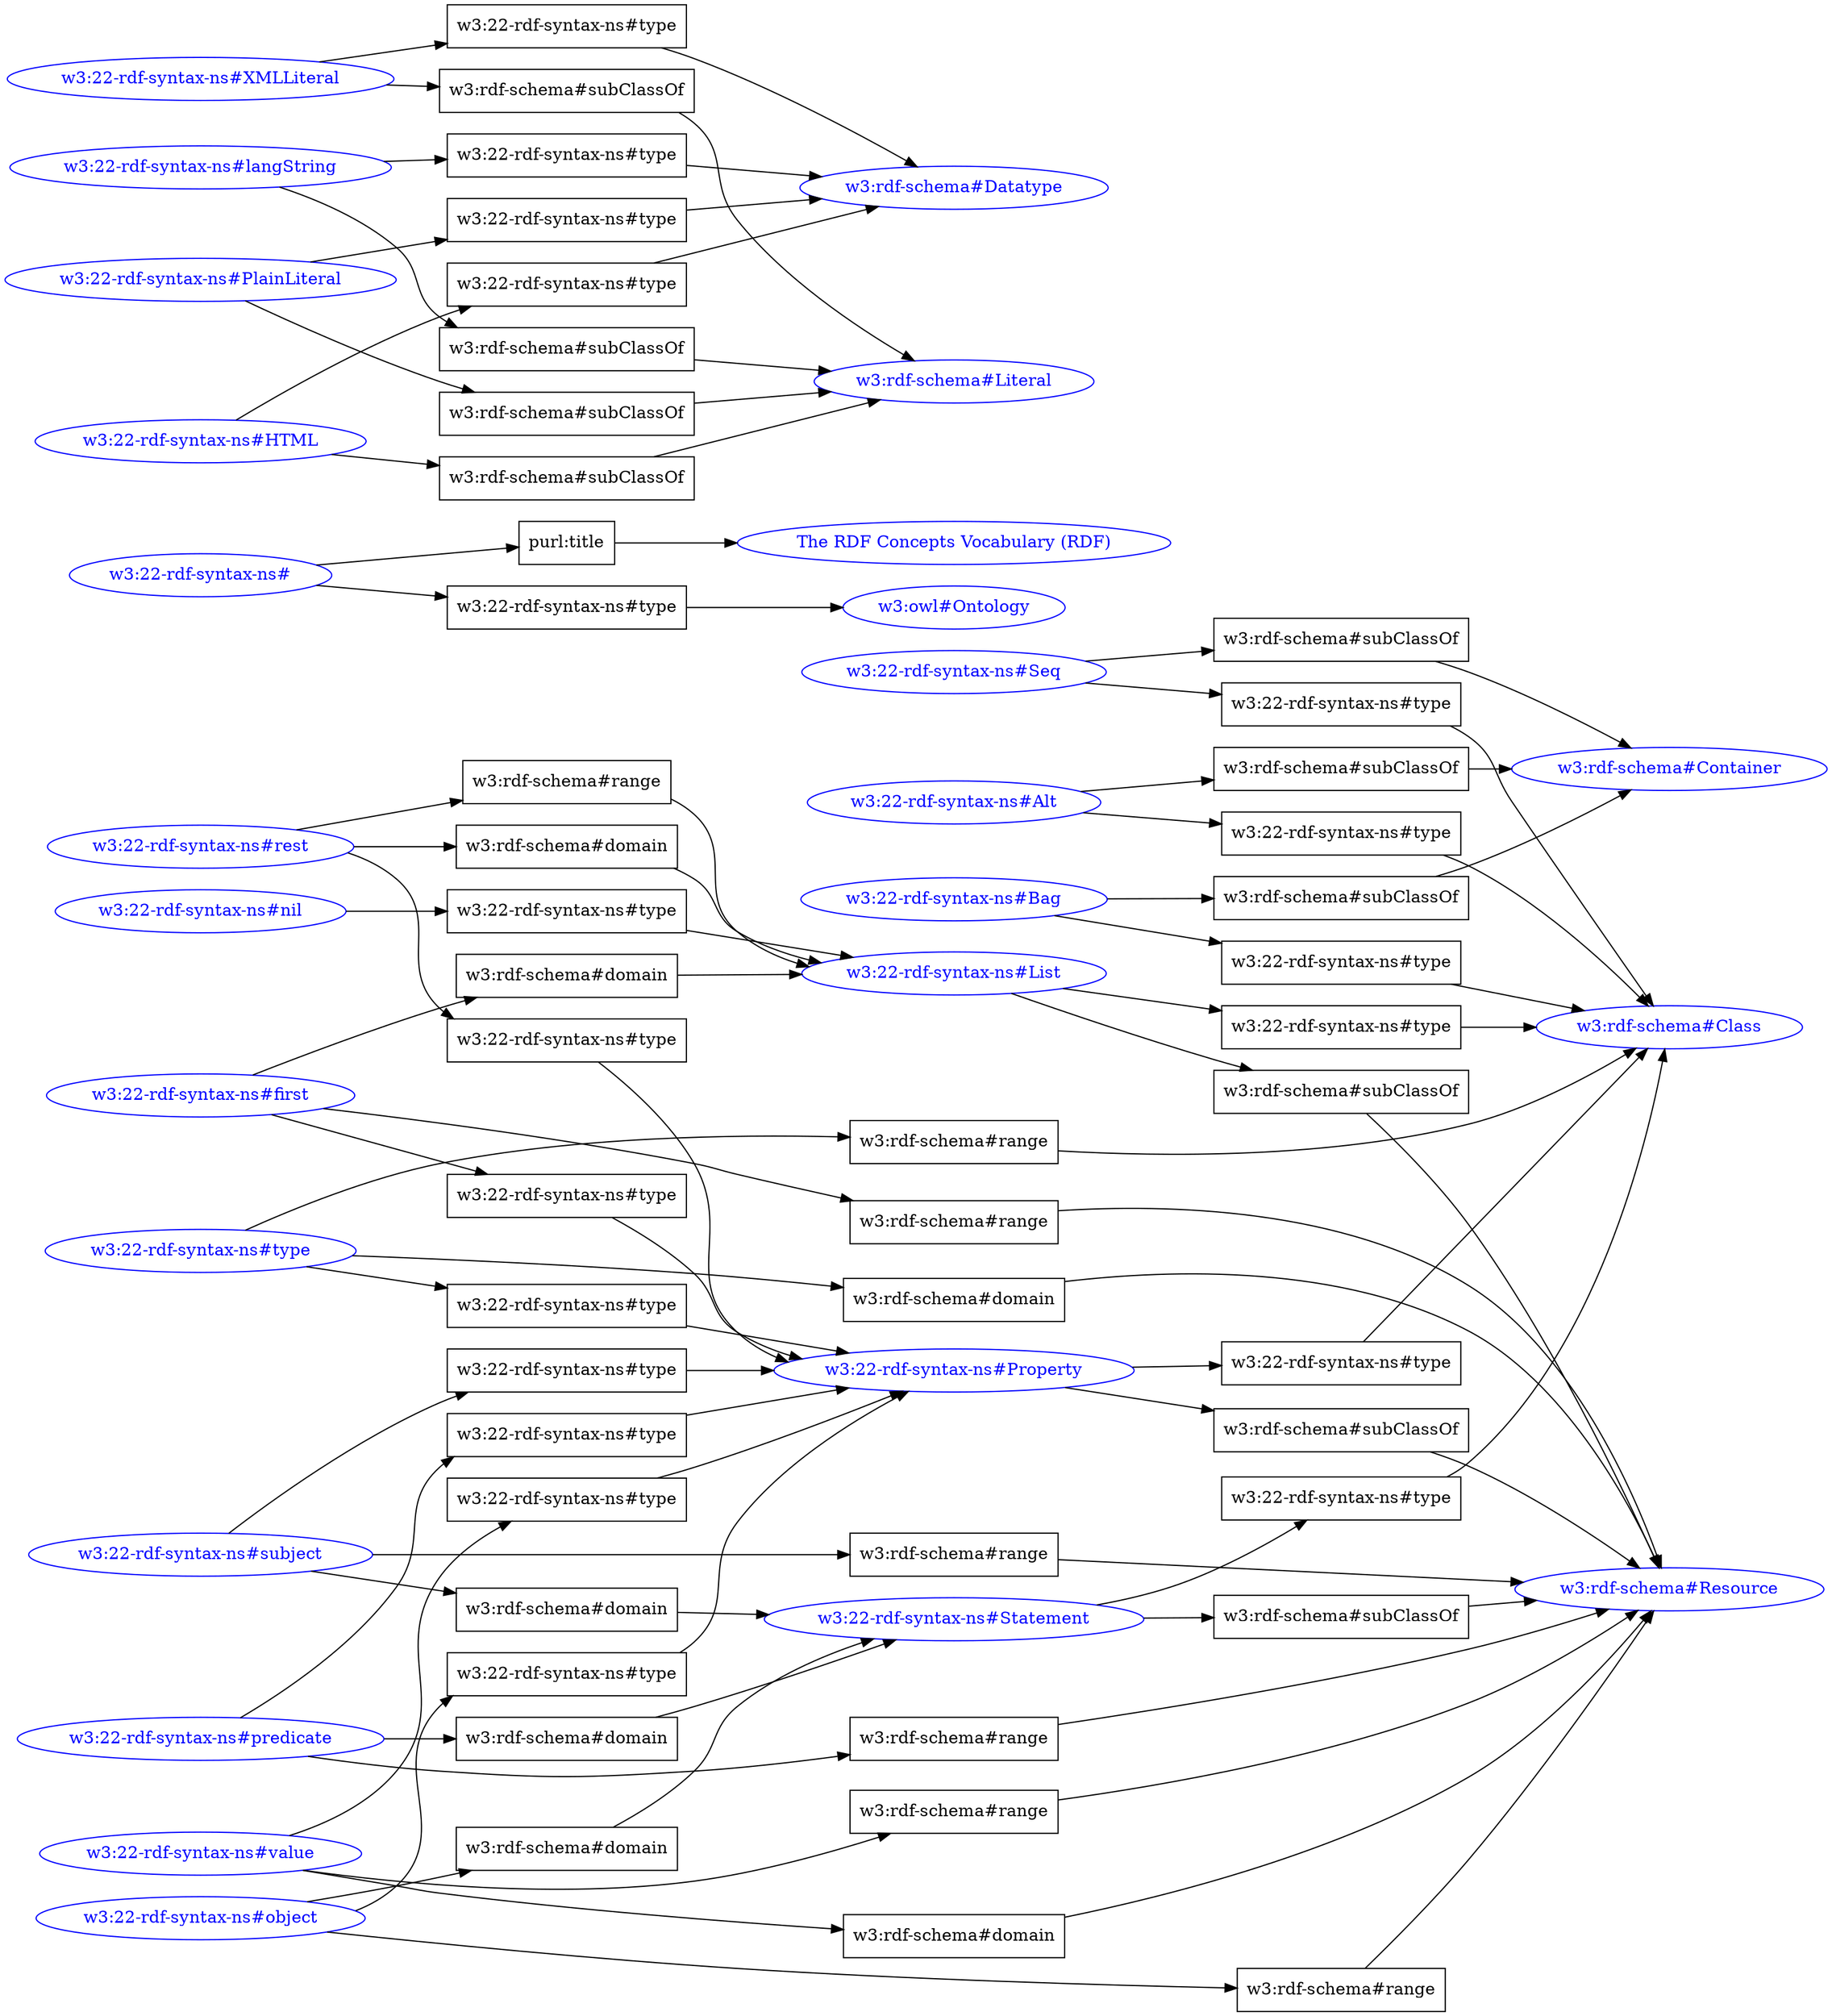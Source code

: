 // test_a4
digraph {
	graph [rankdir=LR]
	"42106510-6d80-11e9-b568-20689dd700af" [label="w3:22-rdf-syntax-ns#Bag" color=blue fontcolor=blue]
	"421060c4-6d80-11e9-b568-20689dd700af" [label="w3:22-rdf-syntax-ns#" color=blue fontcolor=blue]
	"42107b90-6d80-11e9-b568-20689dd700af" [label="w3:22-rdf-syntax-ns#Alt" color=blue fontcolor=blue]
	"4210aba6-6d80-11e9-b568-20689dd700af" [label="w3:22-rdf-syntax-ns#PlainLiteral" color=blue fontcolor=blue]
	"4210735c-6d80-11e9-b568-20689dd700af" [label="w3:22-rdf-syntax-ns#Statement" color=blue fontcolor=blue]
	"4210776c-6d80-11e9-b568-20689dd700af" [label="w3:22-rdf-syntax-ns#Seq" color=blue fontcolor=blue]
	"42106218-6d80-11e9-b568-20689dd700af" [label="The RDF Concepts Vocabulary (RDF)" color=blue fontcolor=blue]
	"42106646-6d80-11e9-b568-20689dd700af" [label="w3:rdf-schema#Class" color=blue fontcolor=blue]
	"4210703c-6d80-11e9-b568-20689dd700af" [label="w3:owl#Ontology" color=blue fontcolor=blue]
	"421096e8-6d80-11e9-b568-20689dd700af" [label="w3:22-rdf-syntax-ns#List" color=blue fontcolor=blue]
	"4210bb00-6d80-11e9-b568-20689dd700af" [label="w3:22-rdf-syntax-ns#langString" color=blue fontcolor=blue]
	"4210a304-6d80-11e9-b568-20689dd700af" [label="w3:22-rdf-syntax-ns#HTML" color=blue fontcolor=blue]
	"42106a7e-6d80-11e9-b568-20689dd700af" [label="w3:22-rdf-syntax-ns#Property" color=blue fontcolor=blue]
	"4210a5fc-6d80-11e9-b568-20689dd700af" [label="w3:22-rdf-syntax-ns#first" color=blue fontcolor=blue]
	"42105d5e-6d80-11e9-b568-20689dd700af" [label="w3:rdf-schema#Datatype" color=blue fontcolor=blue]
	"4210c0dc-6d80-11e9-b568-20689dd700af" [label="w3:22-rdf-syntax-ns#nil" color=blue fontcolor=blue]
	"421078a2-6d80-11e9-b568-20689dd700af" [label="w3:rdf-schema#Container" color=blue fontcolor=blue]
	"4210a02a-6d80-11e9-b568-20689dd700af" [label="w3:22-rdf-syntax-ns#type" color=blue fontcolor=blue]
	"4210d356-6d80-11e9-b568-20689dd700af" [label="w3:22-rdf-syntax-ns#value" color=blue fontcolor=blue]
	"42107488-6d80-11e9-b568-20689dd700af" [label="w3:rdf-schema#Resource" color=blue fontcolor=blue]
	"42105b60-6d80-11e9-b568-20689dd700af" [label="w3:22-rdf-syntax-ns#XMLLiteral" color=blue fontcolor=blue]
	"4210b1b4-6d80-11e9-b568-20689dd700af" [label="w3:22-rdf-syntax-ns#object" color=blue fontcolor=blue]
	"42108ce8-6d80-11e9-b568-20689dd700af" [label="w3:22-rdf-syntax-ns#rest" color=blue fontcolor=blue]
	"4210a9da-6d80-11e9-b568-20689dd700af" [label="w3:rdf-schema#Literal" color=blue fontcolor=blue]
	"4210878e-6d80-11e9-b568-20689dd700af" [label="w3:22-rdf-syntax-ns#predicate" color=blue fontcolor=blue]
	"42106948-6d80-11e9-b568-20689dd700af" [label="w3:22-rdf-syntax-ns#subject" color=blue fontcolor=blue]
	"42105ea8-6d80-11e9-b568-20689dd700af" [label="w3:22-rdf-syntax-ns#type" shape=box]
	"42105b60-6d80-11e9-b568-20689dd700af" -> "42105ea8-6d80-11e9-b568-20689dd700af"
	"42105ea8-6d80-11e9-b568-20689dd700af" -> "42105d5e-6d80-11e9-b568-20689dd700af"
	"42109bfc-6d80-11e9-b568-20689dd700af" [label="w3:rdf-schema#subClassOf" shape=box]
	"421096e8-6d80-11e9-b568-20689dd700af" -> "42109bfc-6d80-11e9-b568-20689dd700af"
	"42109bfc-6d80-11e9-b568-20689dd700af" -> "42107488-6d80-11e9-b568-20689dd700af"
	"4210a4d0-6d80-11e9-b568-20689dd700af" [label="w3:22-rdf-syntax-ns#type" shape=box]
	"4210a304-6d80-11e9-b568-20689dd700af" -> "4210a4d0-6d80-11e9-b568-20689dd700af"
	"4210a4d0-6d80-11e9-b568-20689dd700af" -> "42105d5e-6d80-11e9-b568-20689dd700af"
	"421075aa-6d80-11e9-b568-20689dd700af" [label="w3:rdf-schema#subClassOf" shape=box]
	"4210735c-6d80-11e9-b568-20689dd700af" -> "421075aa-6d80-11e9-b568-20689dd700af"
	"421075aa-6d80-11e9-b568-20689dd700af" -> "42107488-6d80-11e9-b568-20689dd700af"
	"421098be-6d80-11e9-b568-20689dd700af" [label="w3:22-rdf-syntax-ns#type" shape=box]
	"421096e8-6d80-11e9-b568-20689dd700af" -> "421098be-6d80-11e9-b568-20689dd700af"
	"421098be-6d80-11e9-b568-20689dd700af" -> "42106646-6d80-11e9-b568-20689dd700af"
	"4210b9e8-6d80-11e9-b568-20689dd700af" [label="w3:rdf-schema#domain" shape=box]
	"42108ce8-6d80-11e9-b568-20689dd700af" -> "4210b9e8-6d80-11e9-b568-20689dd700af"
	"4210b9e8-6d80-11e9-b568-20689dd700af" -> "421096e8-6d80-11e9-b568-20689dd700af"
	"4210d860-6d80-11e9-b568-20689dd700af" [label="w3:22-rdf-syntax-ns#type" shape=box]
	"4210735c-6d80-11e9-b568-20689dd700af" -> "4210d860-6d80-11e9-b568-20689dd700af"
	"4210d860-6d80-11e9-b568-20689dd700af" -> "42106646-6d80-11e9-b568-20689dd700af"
	"4210df2c-6d80-11e9-b568-20689dd700af" [label="w3:rdf-schema#domain" shape=box]
	"4210b1b4-6d80-11e9-b568-20689dd700af" -> "4210df2c-6d80-11e9-b568-20689dd700af"
	"4210df2c-6d80-11e9-b568-20689dd700af" -> "4210735c-6d80-11e9-b568-20689dd700af"
	"4210ad72-6d80-11e9-b568-20689dd700af" [label="w3:22-rdf-syntax-ns#type" shape=box]
	"4210aba6-6d80-11e9-b568-20689dd700af" -> "4210ad72-6d80-11e9-b568-20689dd700af"
	"4210ad72-6d80-11e9-b568-20689dd700af" -> "42105d5e-6d80-11e9-b568-20689dd700af"
	"4210cf0a-6d80-11e9-b568-20689dd700af" [label="w3:rdf-schema#domain" shape=box]
	"42106948-6d80-11e9-b568-20689dd700af" -> "4210cf0a-6d80-11e9-b568-20689dd700af"
	"4210cf0a-6d80-11e9-b568-20689dd700af" -> "4210735c-6d80-11e9-b568-20689dd700af"
	"4210ed14-6d80-11e9-b568-20689dd700af" [label="w3:rdf-schema#range" shape=box]
	"4210d356-6d80-11e9-b568-20689dd700af" -> "4210ed14-6d80-11e9-b568-20689dd700af"
	"4210ed14-6d80-11e9-b568-20689dd700af" -> "42107488-6d80-11e9-b568-20689dd700af"
	"4210dba8-6d80-11e9-b568-20689dd700af" [label="w3:rdf-schema#range" shape=box]
	"4210a02a-6d80-11e9-b568-20689dd700af" -> "4210dba8-6d80-11e9-b568-20689dd700af"
	"4210dba8-6d80-11e9-b568-20689dd700af" -> "42106646-6d80-11e9-b568-20689dd700af"
	"421095bc-6d80-11e9-b568-20689dd700af" [label="w3:22-rdf-syntax-ns#type" shape=box]
	"42107b90-6d80-11e9-b568-20689dd700af" -> "421095bc-6d80-11e9-b568-20689dd700af"
	"421095bc-6d80-11e9-b568-20689dd700af" -> "42106646-6d80-11e9-b568-20689dd700af"
	"4210d248-6d80-11e9-b568-20689dd700af" [label="w3:22-rdf-syntax-ns#type" shape=box]
	"4210b1b4-6d80-11e9-b568-20689dd700af" -> "4210d248-6d80-11e9-b568-20689dd700af"
	"4210d248-6d80-11e9-b568-20689dd700af" -> "42106a7e-6d80-11e9-b568-20689dd700af"
	"42109f1c-6d80-11e9-b568-20689dd700af" [label="w3:rdf-schema#subClassOf" shape=box]
	"42106a7e-6d80-11e9-b568-20689dd700af" -> "42109f1c-6d80-11e9-b568-20689dd700af"
	"42109f1c-6d80-11e9-b568-20689dd700af" -> "42107488-6d80-11e9-b568-20689dd700af"
	"4210aa98-6d80-11e9-b568-20689dd700af" [label="w3:rdf-schema#subClassOf" shape=box]
	"42105b60-6d80-11e9-b568-20689dd700af" -> "4210aa98-6d80-11e9-b568-20689dd700af"
	"4210aa98-6d80-11e9-b568-20689dd700af" -> "4210a9da-6d80-11e9-b568-20689dd700af"
	"4210bfce-6d80-11e9-b568-20689dd700af" [label="w3:rdf-schema#domain" shape=box]
	"4210a02a-6d80-11e9-b568-20689dd700af" -> "4210bfce-6d80-11e9-b568-20689dd700af"
	"4210bfce-6d80-11e9-b568-20689dd700af" -> "42107488-6d80-11e9-b568-20689dd700af"
	"42108ac2-6d80-11e9-b568-20689dd700af" [label="w3:rdf-schema#domain" shape=box]
	"4210878e-6d80-11e9-b568-20689dd700af" -> "42108ac2-6d80-11e9-b568-20689dd700af"
	"42108ac2-6d80-11e9-b568-20689dd700af" -> "4210735c-6d80-11e9-b568-20689dd700af"
	"4210d536-6d80-11e9-b568-20689dd700af" [label="w3:22-rdf-syntax-ns#type" shape=box]
	"4210d356-6d80-11e9-b568-20689dd700af" -> "4210d536-6d80-11e9-b568-20689dd700af"
	"4210d536-6d80-11e9-b568-20689dd700af" -> "42106a7e-6d80-11e9-b568-20689dd700af"
	"4210f750-6d80-11e9-b568-20689dd700af" [label="w3:rdf-schema#subClassOf" shape=box]
	"4210a304-6d80-11e9-b568-20689dd700af" -> "4210f750-6d80-11e9-b568-20689dd700af"
	"4210f750-6d80-11e9-b568-20689dd700af" -> "4210a9da-6d80-11e9-b568-20689dd700af"
	"4210bcb8-6d80-11e9-b568-20689dd700af" [label="w3:22-rdf-syntax-ns#type" shape=box]
	"4210bb00-6d80-11e9-b568-20689dd700af" -> "4210bcb8-6d80-11e9-b568-20689dd700af"
	"4210bcb8-6d80-11e9-b568-20689dd700af" -> "42105d5e-6d80-11e9-b568-20689dd700af"
	"4210b38a-6d80-11e9-b568-20689dd700af" [label="w3:rdf-schema#range" shape=box]
	"4210b1b4-6d80-11e9-b568-20689dd700af" -> "4210b38a-6d80-11e9-b568-20689dd700af"
	"4210b38a-6d80-11e9-b568-20689dd700af" -> "42107488-6d80-11e9-b568-20689dd700af"
	"42107ee2-6d80-11e9-b568-20689dd700af" [label="w3:rdf-schema#subClassOf" shape=box]
	"42107b90-6d80-11e9-b568-20689dd700af" -> "42107ee2-6d80-11e9-b568-20689dd700af"
	"42107ee2-6d80-11e9-b568-20689dd700af" -> "421078a2-6d80-11e9-b568-20689dd700af"
	"42106be6-6d80-11e9-b568-20689dd700af" [label="w3:22-rdf-syntax-ns#type" shape=box]
	"42106948-6d80-11e9-b568-20689dd700af" -> "42106be6-6d80-11e9-b568-20689dd700af"
	"42106be6-6d80-11e9-b568-20689dd700af" -> "42106a7e-6d80-11e9-b568-20689dd700af"
	"4210857c-6d80-11e9-b568-20689dd700af" [label="w3:22-rdf-syntax-ns#type" shape=box]
	"42106a7e-6d80-11e9-b568-20689dd700af" -> "4210857c-6d80-11e9-b568-20689dd700af"
	"4210857c-6d80-11e9-b568-20689dd700af" -> "42106646-6d80-11e9-b568-20689dd700af"
	"4210634e-6d80-11e9-b568-20689dd700af" [label="purl:title" shape=box]
	"421060c4-6d80-11e9-b568-20689dd700af" -> "4210634e-6d80-11e9-b568-20689dd700af"
	"4210634e-6d80-11e9-b568-20689dd700af" -> "42106218-6d80-11e9-b568-20689dd700af"
	"4210f084-6d80-11e9-b568-20689dd700af" [label="w3:22-rdf-syntax-ns#type" shape=box]
	"4210776c-6d80-11e9-b568-20689dd700af" -> "4210f084-6d80-11e9-b568-20689dd700af"
	"4210f084-6d80-11e9-b568-20689dd700af" -> "42106646-6d80-11e9-b568-20689dd700af"
	"4210a7c8-6d80-11e9-b568-20689dd700af" [label="w3:rdf-schema#domain" shape=box]
	"4210a5fc-6d80-11e9-b568-20689dd700af" -> "4210a7c8-6d80-11e9-b568-20689dd700af"
	"4210a7c8-6d80-11e9-b568-20689dd700af" -> "421096e8-6d80-11e9-b568-20689dd700af"
	"4210c29e-6d80-11e9-b568-20689dd700af" [label="w3:22-rdf-syntax-ns#type" shape=box]
	"4210c0dc-6d80-11e9-b568-20689dd700af" -> "4210c29e-6d80-11e9-b568-20689dd700af"
	"4210c29e-6d80-11e9-b568-20689dd700af" -> "421096e8-6d80-11e9-b568-20689dd700af"
	"4210c5c8-6d80-11e9-b568-20689dd700af" [label="w3:rdf-schema#range" shape=box]
	"42106948-6d80-11e9-b568-20689dd700af" -> "4210c5c8-6d80-11e9-b568-20689dd700af"
	"4210c5c8-6d80-11e9-b568-20689dd700af" -> "42107488-6d80-11e9-b568-20689dd700af"
	"421071ae-6d80-11e9-b568-20689dd700af" [label="w3:22-rdf-syntax-ns#type" shape=box]
	"421060c4-6d80-11e9-b568-20689dd700af" -> "421071ae-6d80-11e9-b568-20689dd700af"
	"421071ae-6d80-11e9-b568-20689dd700af" -> "4210703c-6d80-11e9-b568-20689dd700af"
	"421079ce-6d80-11e9-b568-20689dd700af" [label="w3:rdf-schema#subClassOf" shape=box]
	"4210776c-6d80-11e9-b568-20689dd700af" -> "421079ce-6d80-11e9-b568-20689dd700af"
	"421079ce-6d80-11e9-b568-20689dd700af" -> "421078a2-6d80-11e9-b568-20689dd700af"
	"4210b0a6-6d80-11e9-b568-20689dd700af" [label="w3:rdf-schema#subClassOf" shape=box]
	"4210aba6-6d80-11e9-b568-20689dd700af" -> "4210b0a6-6d80-11e9-b568-20689dd700af"
	"4210b0a6-6d80-11e9-b568-20689dd700af" -> "4210a9da-6d80-11e9-b568-20689dd700af"
	"42109030-6d80-11e9-b568-20689dd700af" [label="w3:22-rdf-syntax-ns#type" shape=box]
	"42108ce8-6d80-11e9-b568-20689dd700af" -> "42109030-6d80-11e9-b568-20689dd700af"
	"42109030-6d80-11e9-b568-20689dd700af" -> "42106a7e-6d80-11e9-b568-20689dd700af"
	"4210b6d2-6d80-11e9-b568-20689dd700af" [label="w3:rdf-schema#range" shape=box]
	"4210a5fc-6d80-11e9-b568-20689dd700af" -> "4210b6d2-6d80-11e9-b568-20689dd700af"
	"4210b6d2-6d80-11e9-b568-20689dd700af" -> "42107488-6d80-11e9-b568-20689dd700af"
	"4210fab6-6d80-11e9-b568-20689dd700af" [label="w3:22-rdf-syntax-ns#type" shape=box]
	"4210878e-6d80-11e9-b568-20689dd700af" -> "4210fab6-6d80-11e9-b568-20689dd700af"
	"4210fab6-6d80-11e9-b568-20689dd700af" -> "42106a7e-6d80-11e9-b568-20689dd700af"
	"4210c8de-6d80-11e9-b568-20689dd700af" [label="w3:rdf-schema#range" shape=box]
	"42108ce8-6d80-11e9-b568-20689dd700af" -> "4210c8de-6d80-11e9-b568-20689dd700af"
	"4210c8de-6d80-11e9-b568-20689dd700af" -> "421096e8-6d80-11e9-b568-20689dd700af"
	"4210e634-6d80-11e9-b568-20689dd700af" [label="w3:rdf-schema#subClassOf" shape=box]
	"42106510-6d80-11e9-b568-20689dd700af" -> "4210e634-6d80-11e9-b568-20689dd700af"
	"4210e634-6d80-11e9-b568-20689dd700af" -> "421078a2-6d80-11e9-b568-20689dd700af"
	"4210e9a4-6d80-11e9-b568-20689dd700af" [label="w3:rdf-schema#range" shape=box]
	"4210878e-6d80-11e9-b568-20689dd700af" -> "4210e9a4-6d80-11e9-b568-20689dd700af"
	"4210e9a4-6d80-11e9-b568-20689dd700af" -> "42107488-6d80-11e9-b568-20689dd700af"
	"4210e2a6-6d80-11e9-b568-20689dd700af" [label="w3:22-rdf-syntax-ns#type" shape=box]
	"4210a5fc-6d80-11e9-b568-20689dd700af" -> "4210e2a6-6d80-11e9-b568-20689dd700af"
	"4210e2a6-6d80-11e9-b568-20689dd700af" -> "42106a7e-6d80-11e9-b568-20689dd700af"
	"4210f3ea-6d80-11e9-b568-20689dd700af" [label="w3:rdf-schema#domain" shape=box]
	"4210d356-6d80-11e9-b568-20689dd700af" -> "4210f3ea-6d80-11e9-b568-20689dd700af"
	"4210f3ea-6d80-11e9-b568-20689dd700af" -> "42107488-6d80-11e9-b568-20689dd700af"
	"4210cbf4-6d80-11e9-b568-20689dd700af" [label="w3:rdf-schema#subClassOf" shape=box]
	"4210bb00-6d80-11e9-b568-20689dd700af" -> "4210cbf4-6d80-11e9-b568-20689dd700af"
	"4210cbf4-6d80-11e9-b568-20689dd700af" -> "4210a9da-6d80-11e9-b568-20689dd700af"
	"4210a1f6-6d80-11e9-b568-20689dd700af" [label="w3:22-rdf-syntax-ns#type" shape=box]
	"4210a02a-6d80-11e9-b568-20689dd700af" -> "4210a1f6-6d80-11e9-b568-20689dd700af"
	"4210a1f6-6d80-11e9-b568-20689dd700af" -> "42106a7e-6d80-11e9-b568-20689dd700af"
	"4210677c-6d80-11e9-b568-20689dd700af" [label="w3:22-rdf-syntax-ns#type" shape=box]
	"42106510-6d80-11e9-b568-20689dd700af" -> "4210677c-6d80-11e9-b568-20689dd700af"
	"4210677c-6d80-11e9-b568-20689dd700af" -> "42106646-6d80-11e9-b568-20689dd700af"
}

